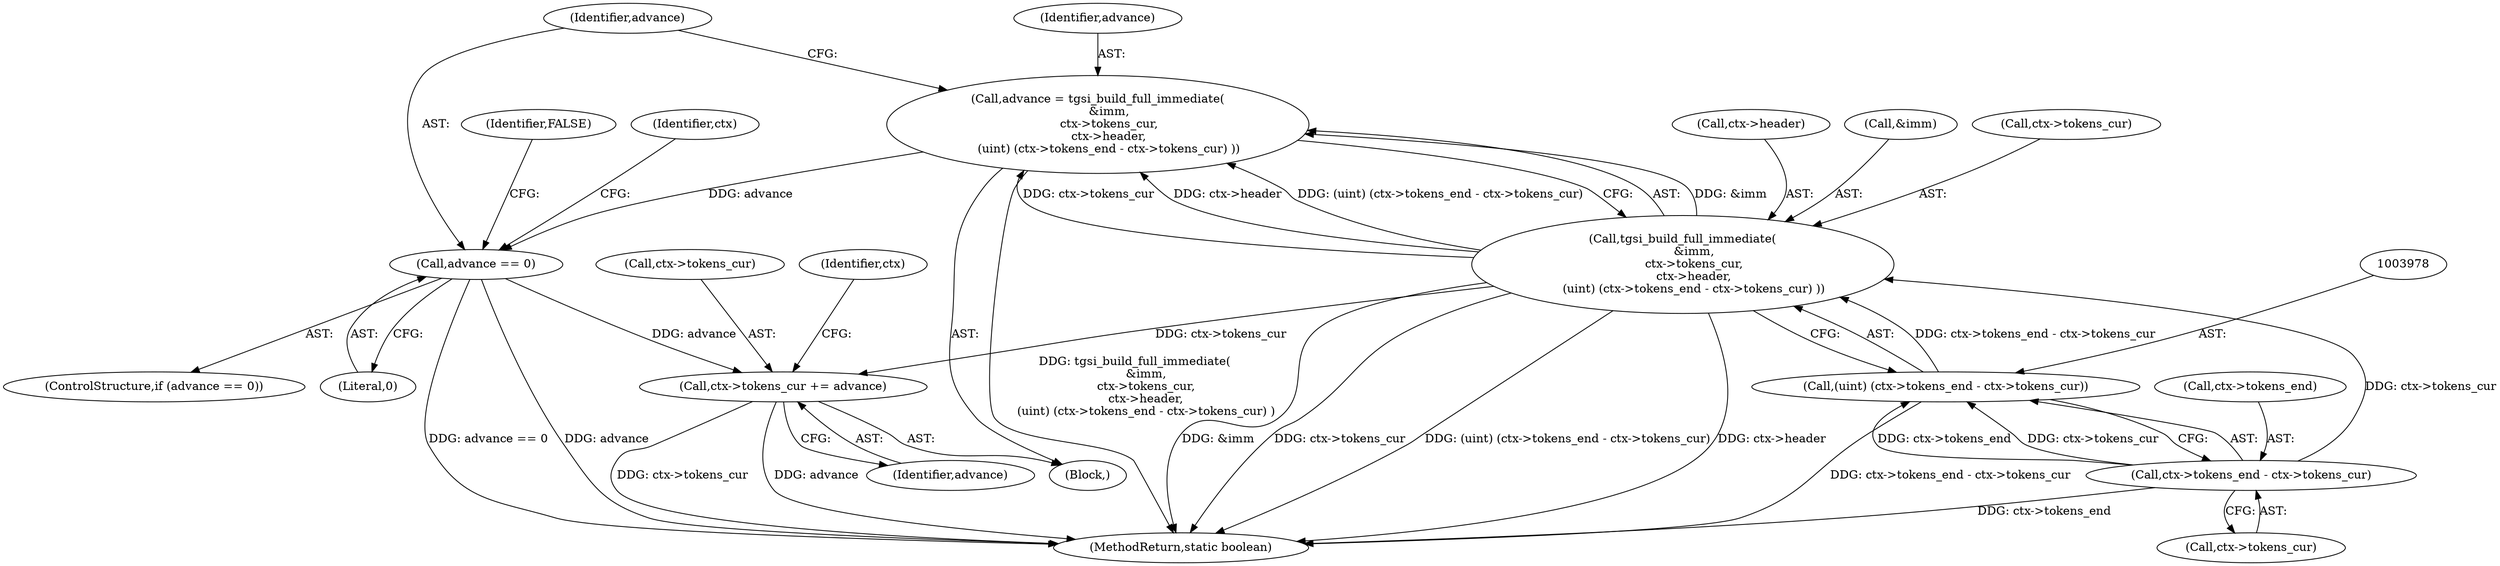 digraph "0_virglrenderer_e534b51ca3c3cd25f3990589932a9ed711c59b27@integer" {
"1003966" [label="(Call,advance = tgsi_build_full_immediate(\n      &imm,\n      ctx->tokens_cur,\n      ctx->header,\n      (uint) (ctx->tokens_end - ctx->tokens_cur) ))"];
"1003968" [label="(Call,tgsi_build_full_immediate(\n      &imm,\n      ctx->tokens_cur,\n      ctx->header,\n      (uint) (ctx->tokens_end - ctx->tokens_cur) ))"];
"1003979" [label="(Call,ctx->tokens_end - ctx->tokens_cur)"];
"1003977" [label="(Call,(uint) (ctx->tokens_end - ctx->tokens_cur))"];
"1003987" [label="(Call,advance == 0)"];
"1003992" [label="(Call,ctx->tokens_cur += advance)"];
"1003967" [label="(Identifier,advance)"];
"1003999" [label="(Identifier,ctx)"];
"1003979" [label="(Call,ctx->tokens_end - ctx->tokens_cur)"];
"1004155" [label="(MethodReturn,static boolean)"];
"1003988" [label="(Identifier,advance)"];
"1003977" [label="(Call,(uint) (ctx->tokens_end - ctx->tokens_cur))"];
"1003980" [label="(Call,ctx->tokens_end)"];
"1003991" [label="(Identifier,FALSE)"];
"1003986" [label="(ControlStructure,if (advance == 0))"];
"1003971" [label="(Call,ctx->tokens_cur)"];
"1003993" [label="(Call,ctx->tokens_cur)"];
"1003989" [label="(Literal,0)"];
"1003974" [label="(Call,ctx->header)"];
"1003966" [label="(Call,advance = tgsi_build_full_immediate(\n      &imm,\n      ctx->tokens_cur,\n      ctx->header,\n      (uint) (ctx->tokens_end - ctx->tokens_cur) ))"];
"1003992" [label="(Call,ctx->tokens_cur += advance)"];
"1003968" [label="(Call,tgsi_build_full_immediate(\n      &imm,\n      ctx->tokens_cur,\n      ctx->header,\n      (uint) (ctx->tokens_end - ctx->tokens_cur) ))"];
"1003827" [label="(Block,)"];
"1003987" [label="(Call,advance == 0)"];
"1003996" [label="(Identifier,advance)"];
"1003994" [label="(Identifier,ctx)"];
"1003969" [label="(Call,&imm)"];
"1003983" [label="(Call,ctx->tokens_cur)"];
"1003966" -> "1003827"  [label="AST: "];
"1003966" -> "1003968"  [label="CFG: "];
"1003967" -> "1003966"  [label="AST: "];
"1003968" -> "1003966"  [label="AST: "];
"1003988" -> "1003966"  [label="CFG: "];
"1003966" -> "1004155"  [label="DDG: tgsi_build_full_immediate(\n      &imm,\n      ctx->tokens_cur,\n      ctx->header,\n      (uint) (ctx->tokens_end - ctx->tokens_cur) )"];
"1003968" -> "1003966"  [label="DDG: &imm"];
"1003968" -> "1003966"  [label="DDG: ctx->tokens_cur"];
"1003968" -> "1003966"  [label="DDG: ctx->header"];
"1003968" -> "1003966"  [label="DDG: (uint) (ctx->tokens_end - ctx->tokens_cur)"];
"1003966" -> "1003987"  [label="DDG: advance"];
"1003968" -> "1003977"  [label="CFG: "];
"1003969" -> "1003968"  [label="AST: "];
"1003971" -> "1003968"  [label="AST: "];
"1003974" -> "1003968"  [label="AST: "];
"1003977" -> "1003968"  [label="AST: "];
"1003968" -> "1004155"  [label="DDG: &imm"];
"1003968" -> "1004155"  [label="DDG: ctx->tokens_cur"];
"1003968" -> "1004155"  [label="DDG: (uint) (ctx->tokens_end - ctx->tokens_cur)"];
"1003968" -> "1004155"  [label="DDG: ctx->header"];
"1003979" -> "1003968"  [label="DDG: ctx->tokens_cur"];
"1003977" -> "1003968"  [label="DDG: ctx->tokens_end - ctx->tokens_cur"];
"1003968" -> "1003992"  [label="DDG: ctx->tokens_cur"];
"1003979" -> "1003977"  [label="AST: "];
"1003979" -> "1003983"  [label="CFG: "];
"1003980" -> "1003979"  [label="AST: "];
"1003983" -> "1003979"  [label="AST: "];
"1003977" -> "1003979"  [label="CFG: "];
"1003979" -> "1004155"  [label="DDG: ctx->tokens_end"];
"1003979" -> "1003977"  [label="DDG: ctx->tokens_end"];
"1003979" -> "1003977"  [label="DDG: ctx->tokens_cur"];
"1003978" -> "1003977"  [label="AST: "];
"1003977" -> "1004155"  [label="DDG: ctx->tokens_end - ctx->tokens_cur"];
"1003987" -> "1003986"  [label="AST: "];
"1003987" -> "1003989"  [label="CFG: "];
"1003988" -> "1003987"  [label="AST: "];
"1003989" -> "1003987"  [label="AST: "];
"1003991" -> "1003987"  [label="CFG: "];
"1003994" -> "1003987"  [label="CFG: "];
"1003987" -> "1004155"  [label="DDG: advance == 0"];
"1003987" -> "1004155"  [label="DDG: advance"];
"1003987" -> "1003992"  [label="DDG: advance"];
"1003992" -> "1003827"  [label="AST: "];
"1003992" -> "1003996"  [label="CFG: "];
"1003993" -> "1003992"  [label="AST: "];
"1003996" -> "1003992"  [label="AST: "];
"1003999" -> "1003992"  [label="CFG: "];
"1003992" -> "1004155"  [label="DDG: ctx->tokens_cur"];
"1003992" -> "1004155"  [label="DDG: advance"];
}
